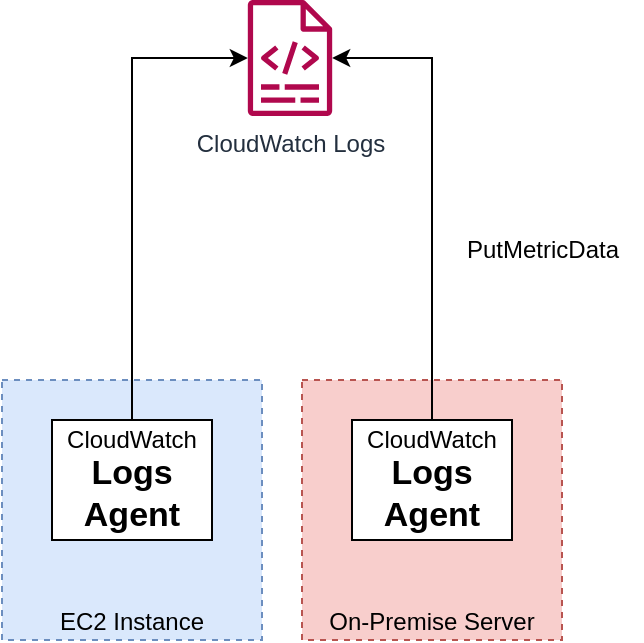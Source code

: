 <mxfile version="21.5.1" type="device">
  <diagram name="Page-1" id="hmO3HKTwKXDOThP6YmGL">
    <mxGraphModel dx="778" dy="831" grid="1" gridSize="10" guides="1" tooltips="1" connect="1" arrows="1" fold="1" page="1" pageScale="1" pageWidth="827" pageHeight="1169" math="0" shadow="0">
      <root>
        <mxCell id="0" />
        <mxCell id="1" parent="0" />
        <mxCell id="xlQfAOnJVuMs_smHaQyT-2" value="CloudWatch Logs" style="sketch=0;outlineConnect=0;fontColor=#232F3E;gradientColor=none;fillColor=#B0084D;strokeColor=none;dashed=0;verticalLabelPosition=bottom;verticalAlign=top;align=center;html=1;fontSize=12;fontStyle=0;aspect=fixed;pointerEvents=1;shape=mxgraph.aws4.logs;" vertex="1" parent="1">
          <mxGeometry x="405" y="100" width="78" height="58" as="geometry" />
        </mxCell>
        <mxCell id="xlQfAOnJVuMs_smHaQyT-4" value="On-Premise Server" style="fillColor=#f8cecc;strokeColor=#b85450;dashed=1;verticalAlign=bottom;fontStyle=0;whiteSpace=wrap;html=1;" vertex="1" parent="1">
          <mxGeometry x="450" y="290" width="130" height="130" as="geometry" />
        </mxCell>
        <mxCell id="xlQfAOnJVuMs_smHaQyT-5" value="EC2 Instance" style="fillColor=#dae8fc;strokeColor=#6c8ebf;dashed=1;verticalAlign=bottom;fontStyle=0;whiteSpace=wrap;html=1;" vertex="1" parent="1">
          <mxGeometry x="300" y="290" width="130" height="130" as="geometry" />
        </mxCell>
        <mxCell id="xlQfAOnJVuMs_smHaQyT-8" style="edgeStyle=orthogonalEdgeStyle;rounded=0;orthogonalLoop=1;jettySize=auto;html=1;" edge="1" parent="1" source="xlQfAOnJVuMs_smHaQyT-6" target="xlQfAOnJVuMs_smHaQyT-2">
          <mxGeometry relative="1" as="geometry">
            <Array as="points">
              <mxPoint x="365" y="129" />
            </Array>
          </mxGeometry>
        </mxCell>
        <mxCell id="xlQfAOnJVuMs_smHaQyT-6" value="CloudWatch &lt;b&gt;&lt;font style=&quot;font-size: 17px;&quot;&gt;Logs Agent&lt;/font&gt;&lt;/b&gt;" style="rounded=0;whiteSpace=wrap;html=1;" vertex="1" parent="1">
          <mxGeometry x="325" y="310" width="80" height="60" as="geometry" />
        </mxCell>
        <mxCell id="xlQfAOnJVuMs_smHaQyT-9" style="edgeStyle=orthogonalEdgeStyle;rounded=0;orthogonalLoop=1;jettySize=auto;html=1;" edge="1" parent="1" source="xlQfAOnJVuMs_smHaQyT-7" target="xlQfAOnJVuMs_smHaQyT-2">
          <mxGeometry relative="1" as="geometry">
            <Array as="points">
              <mxPoint x="515" y="129" />
            </Array>
          </mxGeometry>
        </mxCell>
        <mxCell id="xlQfAOnJVuMs_smHaQyT-7" value="CloudWatch &lt;b&gt;&lt;font style=&quot;font-size: 17px;&quot;&gt;Logs Agent&lt;/font&gt;&lt;/b&gt;" style="rounded=0;whiteSpace=wrap;html=1;" vertex="1" parent="1">
          <mxGeometry x="475" y="310" width="80" height="60" as="geometry" />
        </mxCell>
        <mxCell id="xlQfAOnJVuMs_smHaQyT-10" value="PutMetricData" style="text;html=1;align=center;verticalAlign=middle;resizable=0;points=[];autosize=1;strokeColor=none;fillColor=none;" vertex="1" parent="1">
          <mxGeometry x="520" y="210" width="100" height="30" as="geometry" />
        </mxCell>
      </root>
    </mxGraphModel>
  </diagram>
</mxfile>
